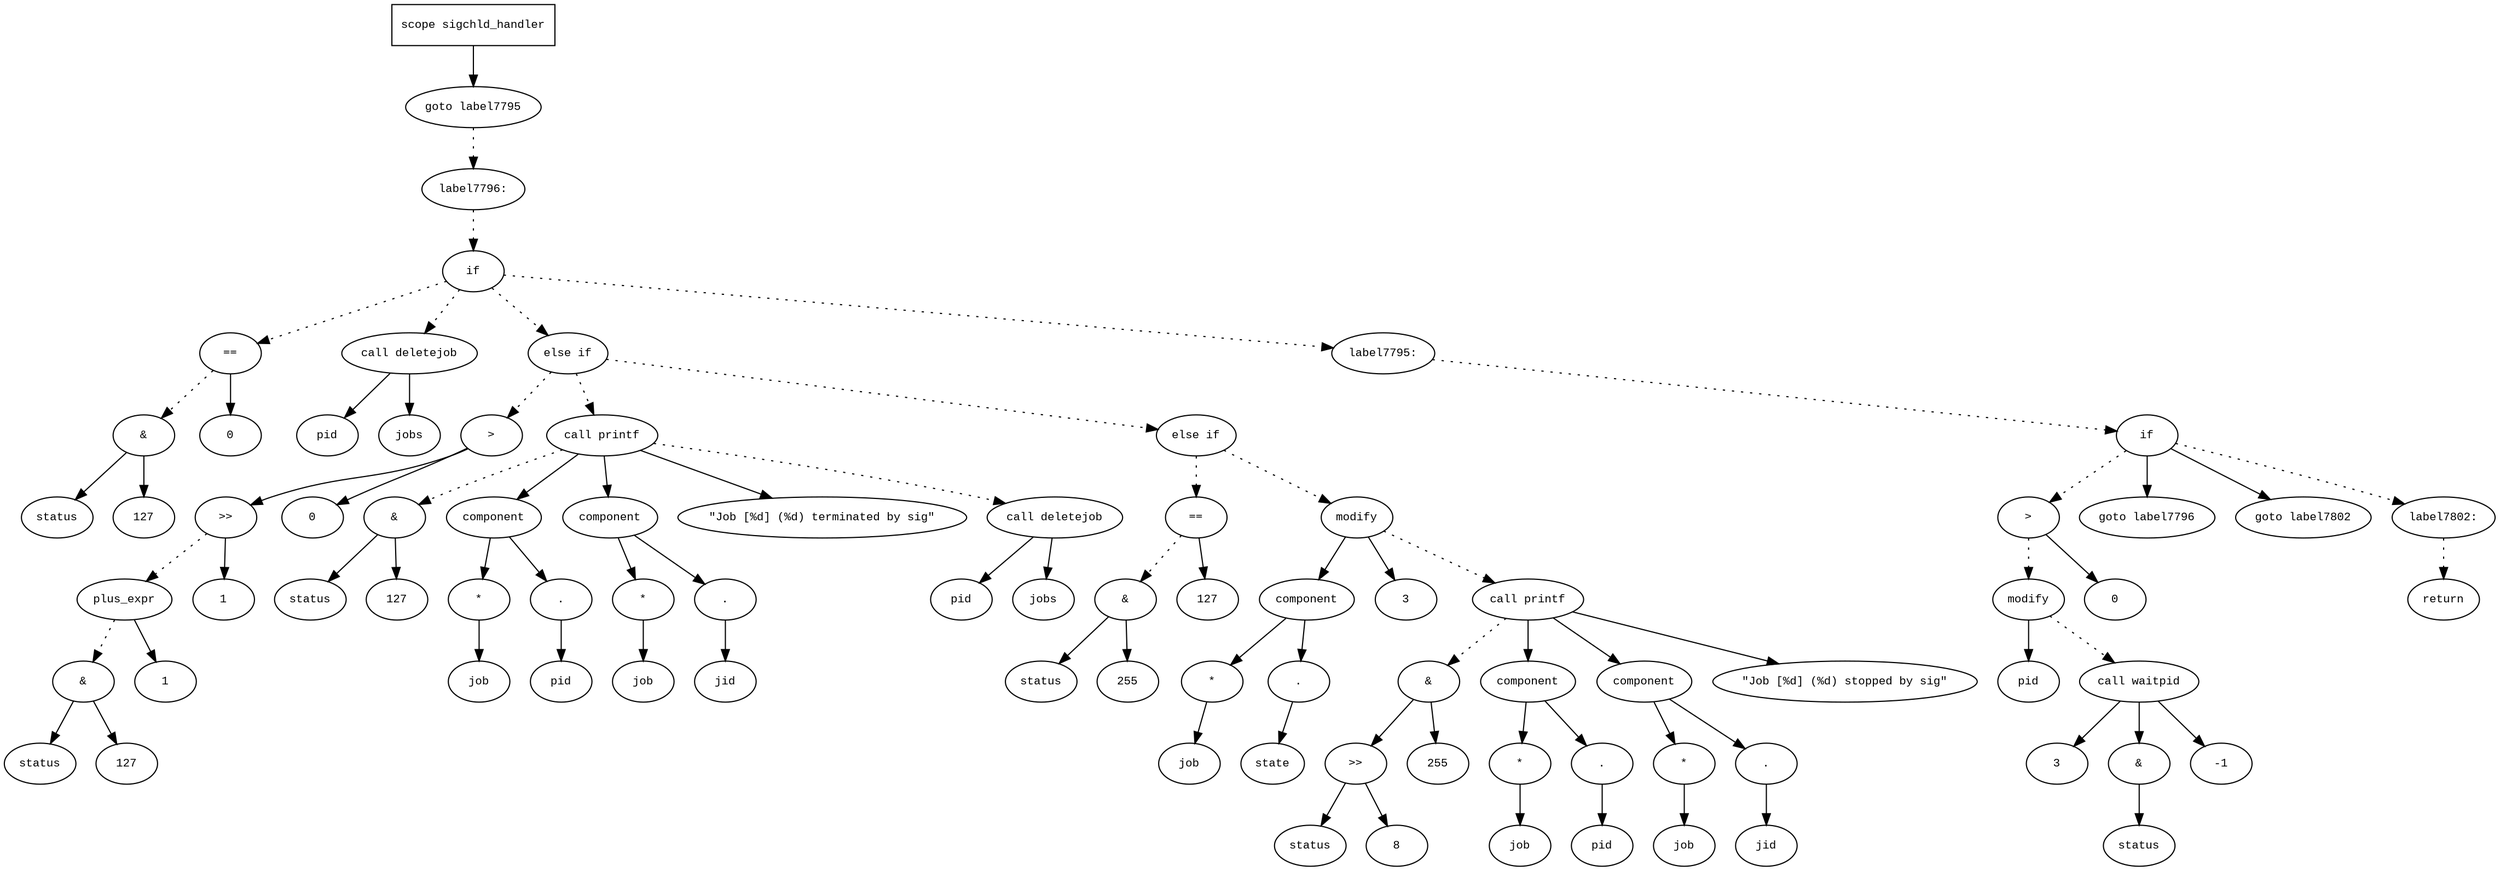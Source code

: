 digraph AST {
  graph [fontname="Times New Roman",fontsize=10];
  node  [fontname="Courier New",fontsize=10];
  edge  [fontname="Times New Roman",fontsize=10];

  node1 [label="scope sigchld_handler",shape=box];
  node2 [label="goto label7795",shape=ellipse];
  node1 -> node2;
  node3 [label="label7796:",shape=ellipse];
  node2 -> node3 [style=dotted];
  node4 [label="if",shape=ellipse];
  node3 -> node4 [style=dotted];
  node5 [label="==",shape=ellipse];
  node6 [label="&",shape=ellipse];
  node7 [label="status",shape=ellipse];
  node6 -> node7;
  node8 [label="127",shape=ellipse];
  node6 -> node8;
  node5 -> node6 [style=dotted];
  node9 [label="0",shape=ellipse];
  node5 -> node9;
  node4 -> node5 [style=dotted];
  node10 [label="call deletejob",shape=ellipse];
  node11 [label="pid",shape=ellipse];
  node10 -> node11;
  node12 [label="jobs",shape=ellipse];
  node10 -> node12;
  node4 -> node10 [style=dotted];
  node13 [label="else if",shape=ellipse];
  node4 -> node13 [style=dotted];
  node14 [label=">",shape=ellipse];
  node15 [label=">>",shape=ellipse];
  node16 [label="plus_expr",shape=ellipse];
  node17 [label="&",shape=ellipse];
  node18 [label="status",shape=ellipse];
  node17 -> node18;
  node19 [label="127",shape=ellipse];
  node17 -> node19;
  node16 -> node17 [style=dotted];
  node20 [label="1",shape=ellipse];
  node16 -> node20;
  node15 -> node16 [style=dotted];
  node21 [label="1",shape=ellipse];
  node15 -> node21;
  node14 -> node15;
  node22 [label="0",shape=ellipse];
  node14 -> node22;
  node13 -> node14 [style=dotted];
  node23 [label="call printf",shape=ellipse];
  node24 [label="&",shape=ellipse];
  node25 [label="status",shape=ellipse];
  node24 -> node25;
  node26 [label="127",shape=ellipse];
  node24 -> node26;
  node23 -> node24 [style=dotted];
  node27 [label="component",shape=ellipse];
  node23 -> node27;
  node28 [label="*",shape=ellipse];
  node29 [label="job",shape=ellipse];
  node28 -> node29;
  node27 -> node28;
  node30 [label=".",shape=ellipse];
  node27 -> node30;
  node31 [label="pid",shape=ellipse];
  node30 -> node31;
  node32 [label="component",shape=ellipse];
  node23 -> node32;
  node33 [label="*",shape=ellipse];
  node34 [label="job",shape=ellipse];
  node33 -> node34;
  node32 -> node33;
  node35 [label=".",shape=ellipse];
  node32 -> node35;
  node36 [label="jid",shape=ellipse];
  node35 -> node36;
  node37 [label="\"Job [%d] (%d) terminated by sig\"",shape=ellipse];
  node23 -> node37;
  node13 -> node23 [style=dotted];
  node38 [label="call deletejob",shape=ellipse];
  node39 [label="pid",shape=ellipse];
  node38 -> node39;
  node40 [label="jobs",shape=ellipse];
  node38 -> node40;
  node23 -> node38 [style=dotted];
  node41 [label="else if",shape=ellipse];
  node13 -> node41 [style=dotted];
  node42 [label="==",shape=ellipse];
  node43 [label="&",shape=ellipse];
  node44 [label="status",shape=ellipse];
  node43 -> node44;
  node45 [label="255",shape=ellipse];
  node43 -> node45;
  node42 -> node43 [style=dotted];
  node46 [label="127",shape=ellipse];
  node42 -> node46;
  node41 -> node42 [style=dotted];
  node47 [label="modify",shape=ellipse];
  node48 [label="component",shape=ellipse];
  node47 -> node48;
  node49 [label="*",shape=ellipse];
  node50 [label="job",shape=ellipse];
  node49 -> node50;
  node48 -> node49;
  node51 [label=".",shape=ellipse];
  node48 -> node51;
  node52 [label="state",shape=ellipse];
  node51 -> node52;
  node53 [label="3",shape=ellipse];
  node47 -> node53;
  node41 -> node47 [style=dotted];
  node54 [label="call printf",shape=ellipse];
  node55 [label="&",shape=ellipse];
  node56 [label=">>",shape=ellipse];
  node57 [label="status",shape=ellipse];
  node56 -> node57;
  node58 [label="8",shape=ellipse];
  node56 -> node58;
  node55 -> node56;
  node59 [label="255",shape=ellipse];
  node55 -> node59;
  node54 -> node55 [style=dotted];
  node60 [label="component",shape=ellipse];
  node54 -> node60;
  node61 [label="*",shape=ellipse];
  node62 [label="job",shape=ellipse];
  node61 -> node62;
  node60 -> node61;
  node63 [label=".",shape=ellipse];
  node60 -> node63;
  node64 [label="pid",shape=ellipse];
  node63 -> node64;
  node65 [label="component",shape=ellipse];
  node54 -> node65;
  node66 [label="*",shape=ellipse];
  node67 [label="job",shape=ellipse];
  node66 -> node67;
  node65 -> node66;
  node68 [label=".",shape=ellipse];
  node65 -> node68;
  node69 [label="jid",shape=ellipse];
  node68 -> node69;
  node70 [label="\"Job [%d] (%d) stopped by sig\"",shape=ellipse];
  node54 -> node70;
  node47 -> node54 [style=dotted];
  node71 [label="label7795:",shape=ellipse];
  node4 -> node71 [style=dotted];
  node72 [label="if",shape=ellipse];
  node71 -> node72 [style=dotted];
  node73 [label=">",shape=ellipse];
  node74 [label="modify",shape=ellipse];
  node75 [label="pid",shape=ellipse];
  node74 -> node75;
  node76 [label="call waitpid",shape=ellipse];
  node77 [label="3",shape=ellipse];
  node76 -> node77;
  node78 [label="&",shape=ellipse];
  node76 -> node78;
  node79 [label="status",shape=ellipse];
  node78 -> node79;
  node80 [label="-1",shape=ellipse];
  node76 -> node80;
  node74 -> node76 [style=dotted];
  node73 -> node74 [style=dotted];
  node81 [label="0",shape=ellipse];
  node73 -> node81;
  node72 -> node73 [style=dotted];
  node82 [label="goto label7796",shape=ellipse];
  node72 -> node82;
  node83 [label="goto label7802",shape=ellipse];
  node72 -> node83;
  node84 [label="label7802:",shape=ellipse];
  node72 -> node84 [style=dotted];
  node85 [label="return",shape=ellipse];
  node84 -> node85 [style=dotted];
} 